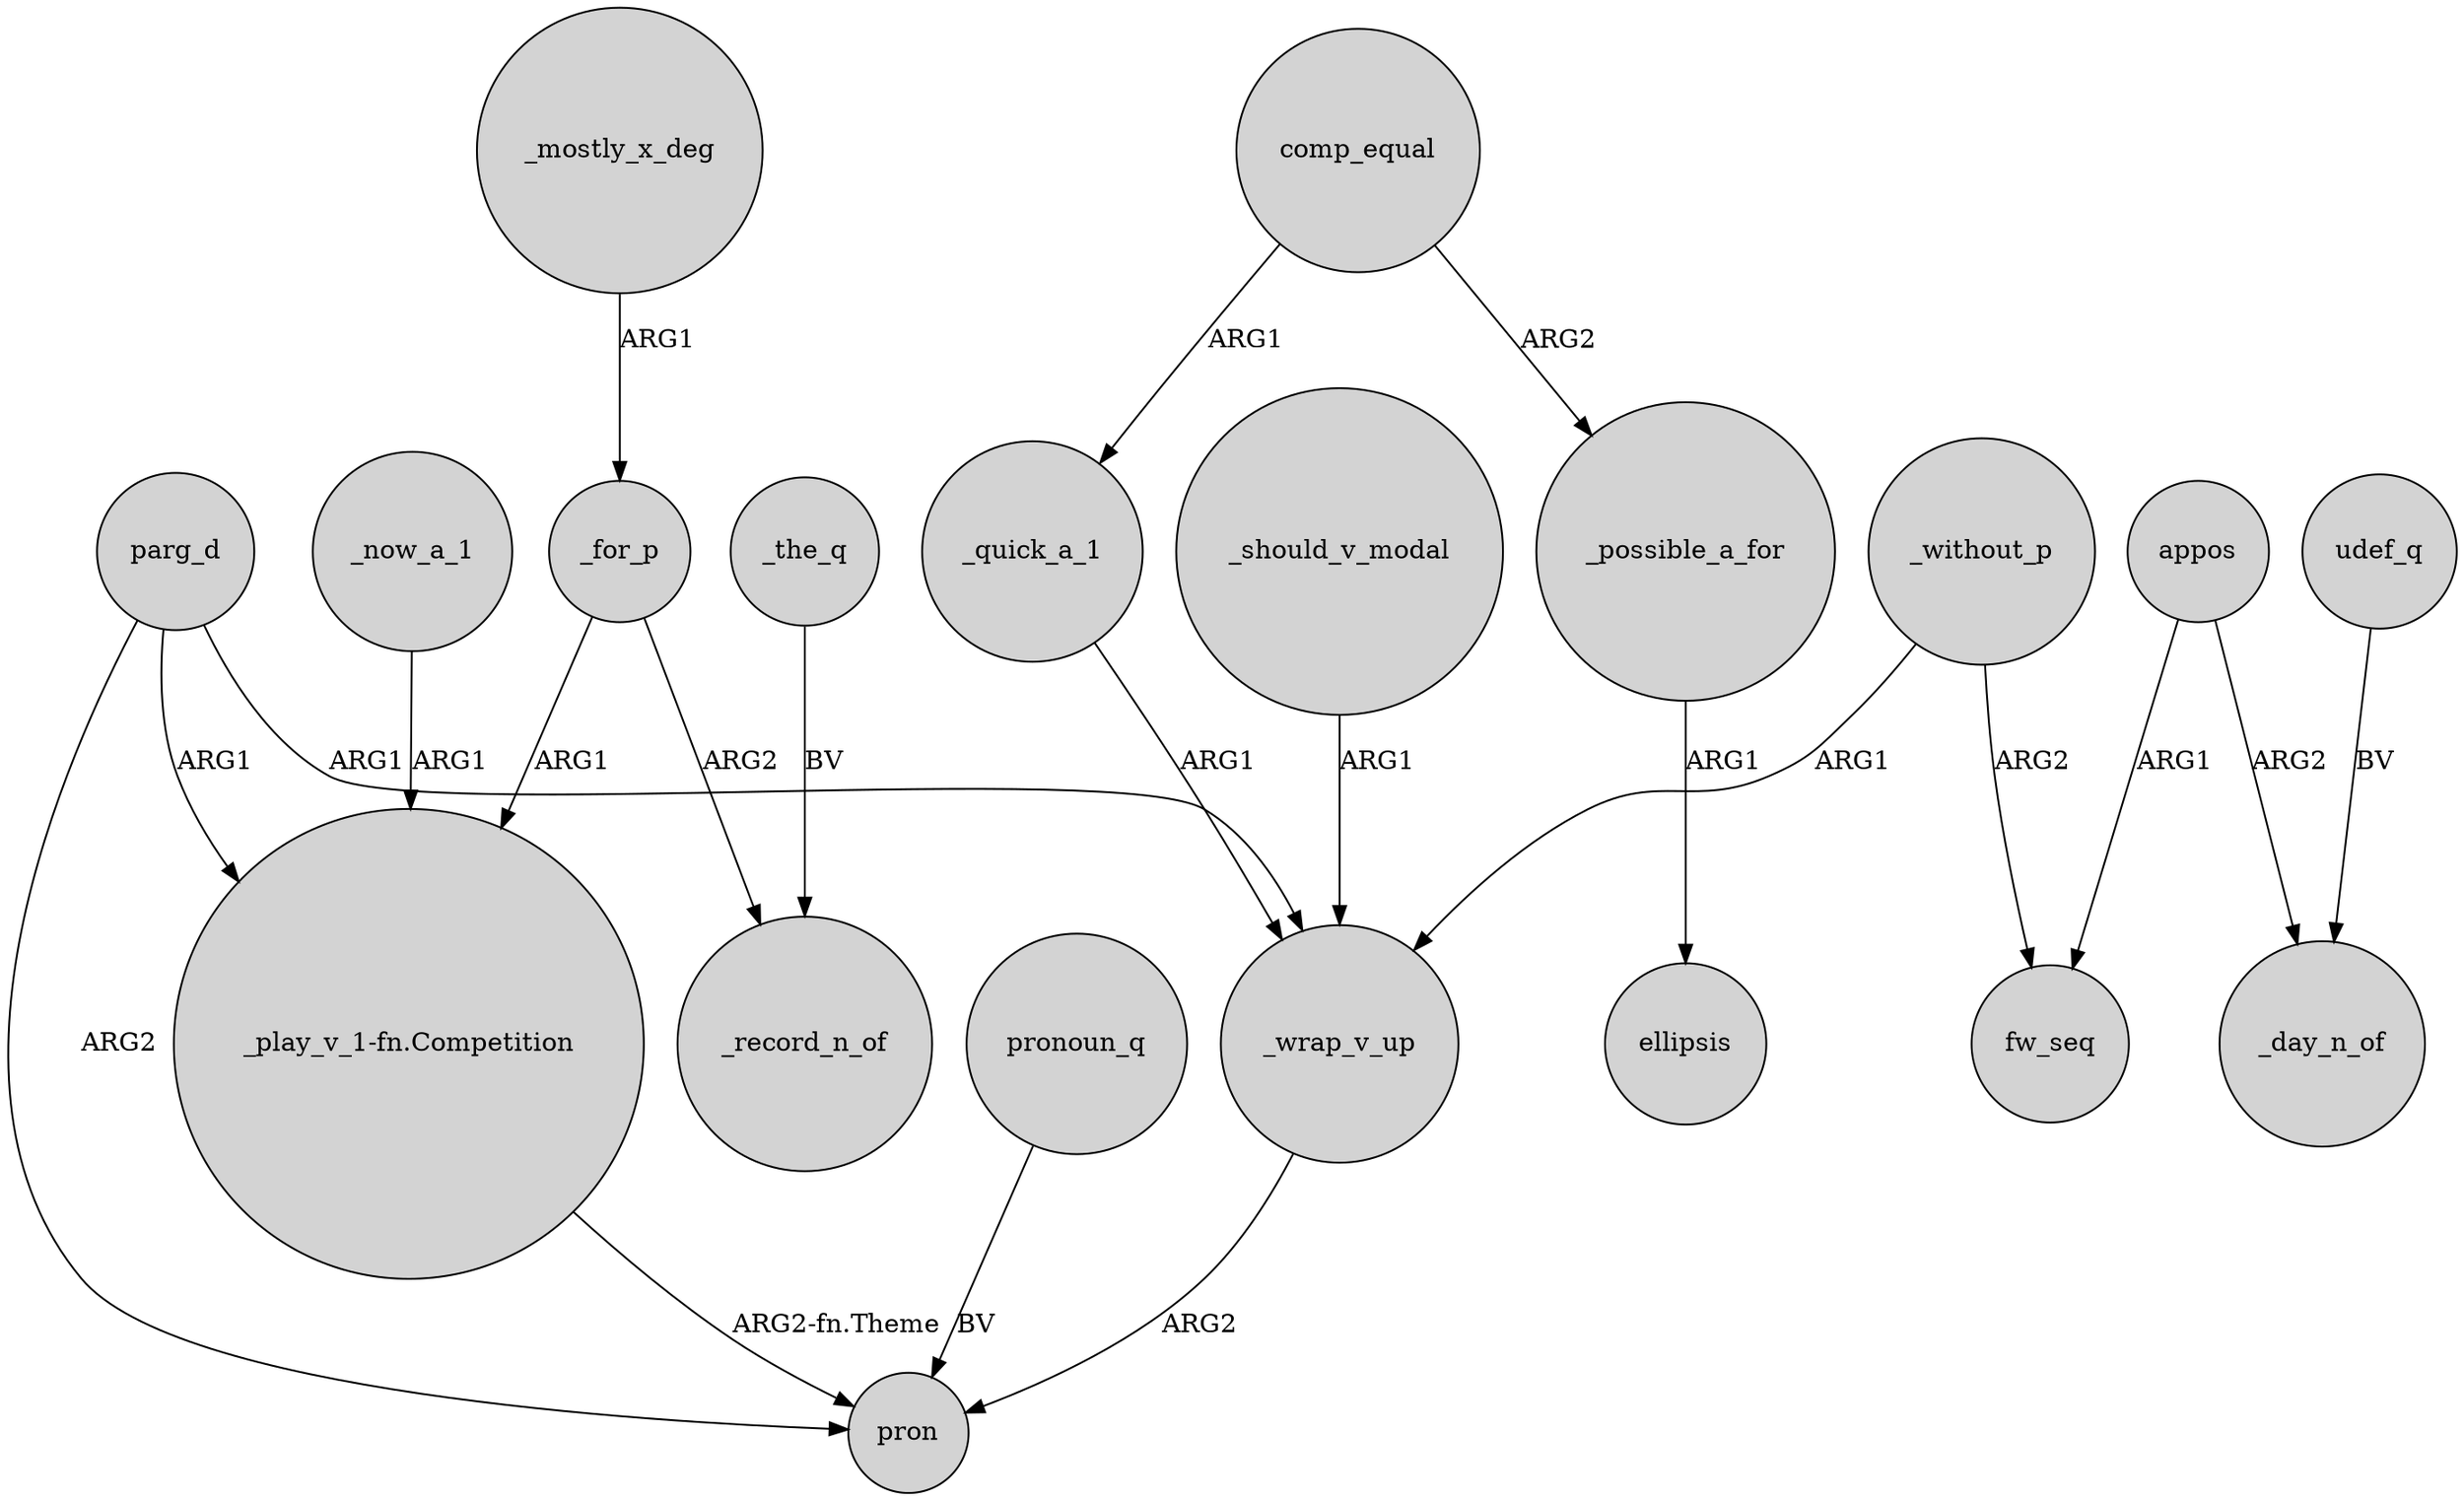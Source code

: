 digraph {
	node [shape=circle style=filled]
	_now_a_1 -> "_play_v_1-fn.Competition" [label=ARG1]
	"_play_v_1-fn.Competition" -> pron [label="ARG2-fn.Theme"]
	_wrap_v_up -> pron [label=ARG2]
	appos -> fw_seq [label=ARG1]
	_possible_a_for -> ellipsis [label=ARG1]
	udef_q -> _day_n_of [label=BV]
	parg_d -> _wrap_v_up [label=ARG1]
	comp_equal -> _quick_a_1 [label=ARG1]
	parg_d -> pron [label=ARG2]
	_for_p -> "_play_v_1-fn.Competition" [label=ARG1]
	pronoun_q -> pron [label=BV]
	_without_p -> _wrap_v_up [label=ARG1]
	_mostly_x_deg -> _for_p [label=ARG1]
	comp_equal -> _possible_a_for [label=ARG2]
	_quick_a_1 -> _wrap_v_up [label=ARG1]
	_for_p -> _record_n_of [label=ARG2]
	parg_d -> "_play_v_1-fn.Competition" [label=ARG1]
	_the_q -> _record_n_of [label=BV]
	appos -> _day_n_of [label=ARG2]
	_should_v_modal -> _wrap_v_up [label=ARG1]
	_without_p -> fw_seq [label=ARG2]
}
